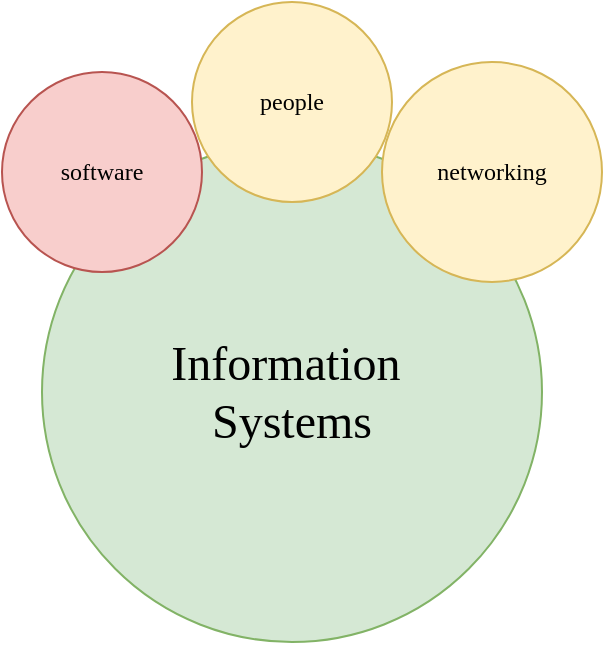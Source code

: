 <mxfile version="24.7.7">
  <diagram name="Page-1" id="u7Hag4lQrmnOlSbWjEPK">
    <mxGraphModel dx="1050" dy="557" grid="1" gridSize="10" guides="1" tooltips="1" connect="1" arrows="1" fold="1" page="1" pageScale="1" pageWidth="850" pageHeight="1100" math="0" shadow="0">
      <root>
        <mxCell id="0" />
        <mxCell id="1" parent="0" />
        <mxCell id="8E8jsVMhuuUeyxfALPkJ-2" value="&lt;font style=&quot;font-size: 24px;&quot; face=&quot;Lucida Console&quot;&gt;Information&amp;nbsp;&lt;/font&gt;&lt;div style=&quot;font-size: 24px;&quot;&gt;&lt;font style=&quot;font-size: 24px;&quot; face=&quot;Lucida Console&quot;&gt;Systems&lt;/font&gt;&lt;/div&gt;" style="ellipse;whiteSpace=wrap;html=1;aspect=fixed;fillColor=#d5e8d4;strokeColor=#82b366;" vertex="1" parent="1">
          <mxGeometry x="290" y="180" width="250" height="250" as="geometry" />
        </mxCell>
        <mxCell id="8E8jsVMhuuUeyxfALPkJ-3" value="&lt;font style=&quot;font-size: 12px;&quot; face=&quot;Lucida Console&quot;&gt;software&lt;/font&gt;" style="ellipse;whiteSpace=wrap;html=1;aspect=fixed;fillColor=#f8cecc;strokeColor=#b85450;" vertex="1" parent="1">
          <mxGeometry x="270" y="145" width="100" height="100" as="geometry" />
        </mxCell>
        <mxCell id="8E8jsVMhuuUeyxfALPkJ-4" value="&lt;font style=&quot;font-size: 12px;&quot; face=&quot;Lucida Console&quot;&gt;people&lt;/font&gt;" style="ellipse;whiteSpace=wrap;html=1;aspect=fixed;fillColor=#fff2cc;strokeColor=#d6b656;" vertex="1" parent="1">
          <mxGeometry x="365" y="110" width="100" height="100" as="geometry" />
        </mxCell>
        <mxCell id="8E8jsVMhuuUeyxfALPkJ-5" value="&lt;font style=&quot;font-size: 12px;&quot; face=&quot;Lucida Console&quot;&gt;networking&lt;/font&gt;" style="ellipse;whiteSpace=wrap;html=1;aspect=fixed;fillColor=#fff2cc;strokeColor=#d6b656;" vertex="1" parent="1">
          <mxGeometry x="460" y="140" width="110" height="110" as="geometry" />
        </mxCell>
      </root>
    </mxGraphModel>
  </diagram>
</mxfile>

